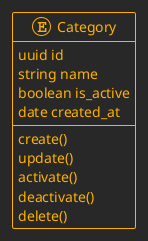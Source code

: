 @startuml
    !theme crt-amber
    entity Category
    Category : uuid id
    Category : string name
    Category : boolean is_active
    Category : date created_at

    Category : create()
    Category : update()
    Category : activate()
    Category : deactivate()
    Category : delete()

@enduml